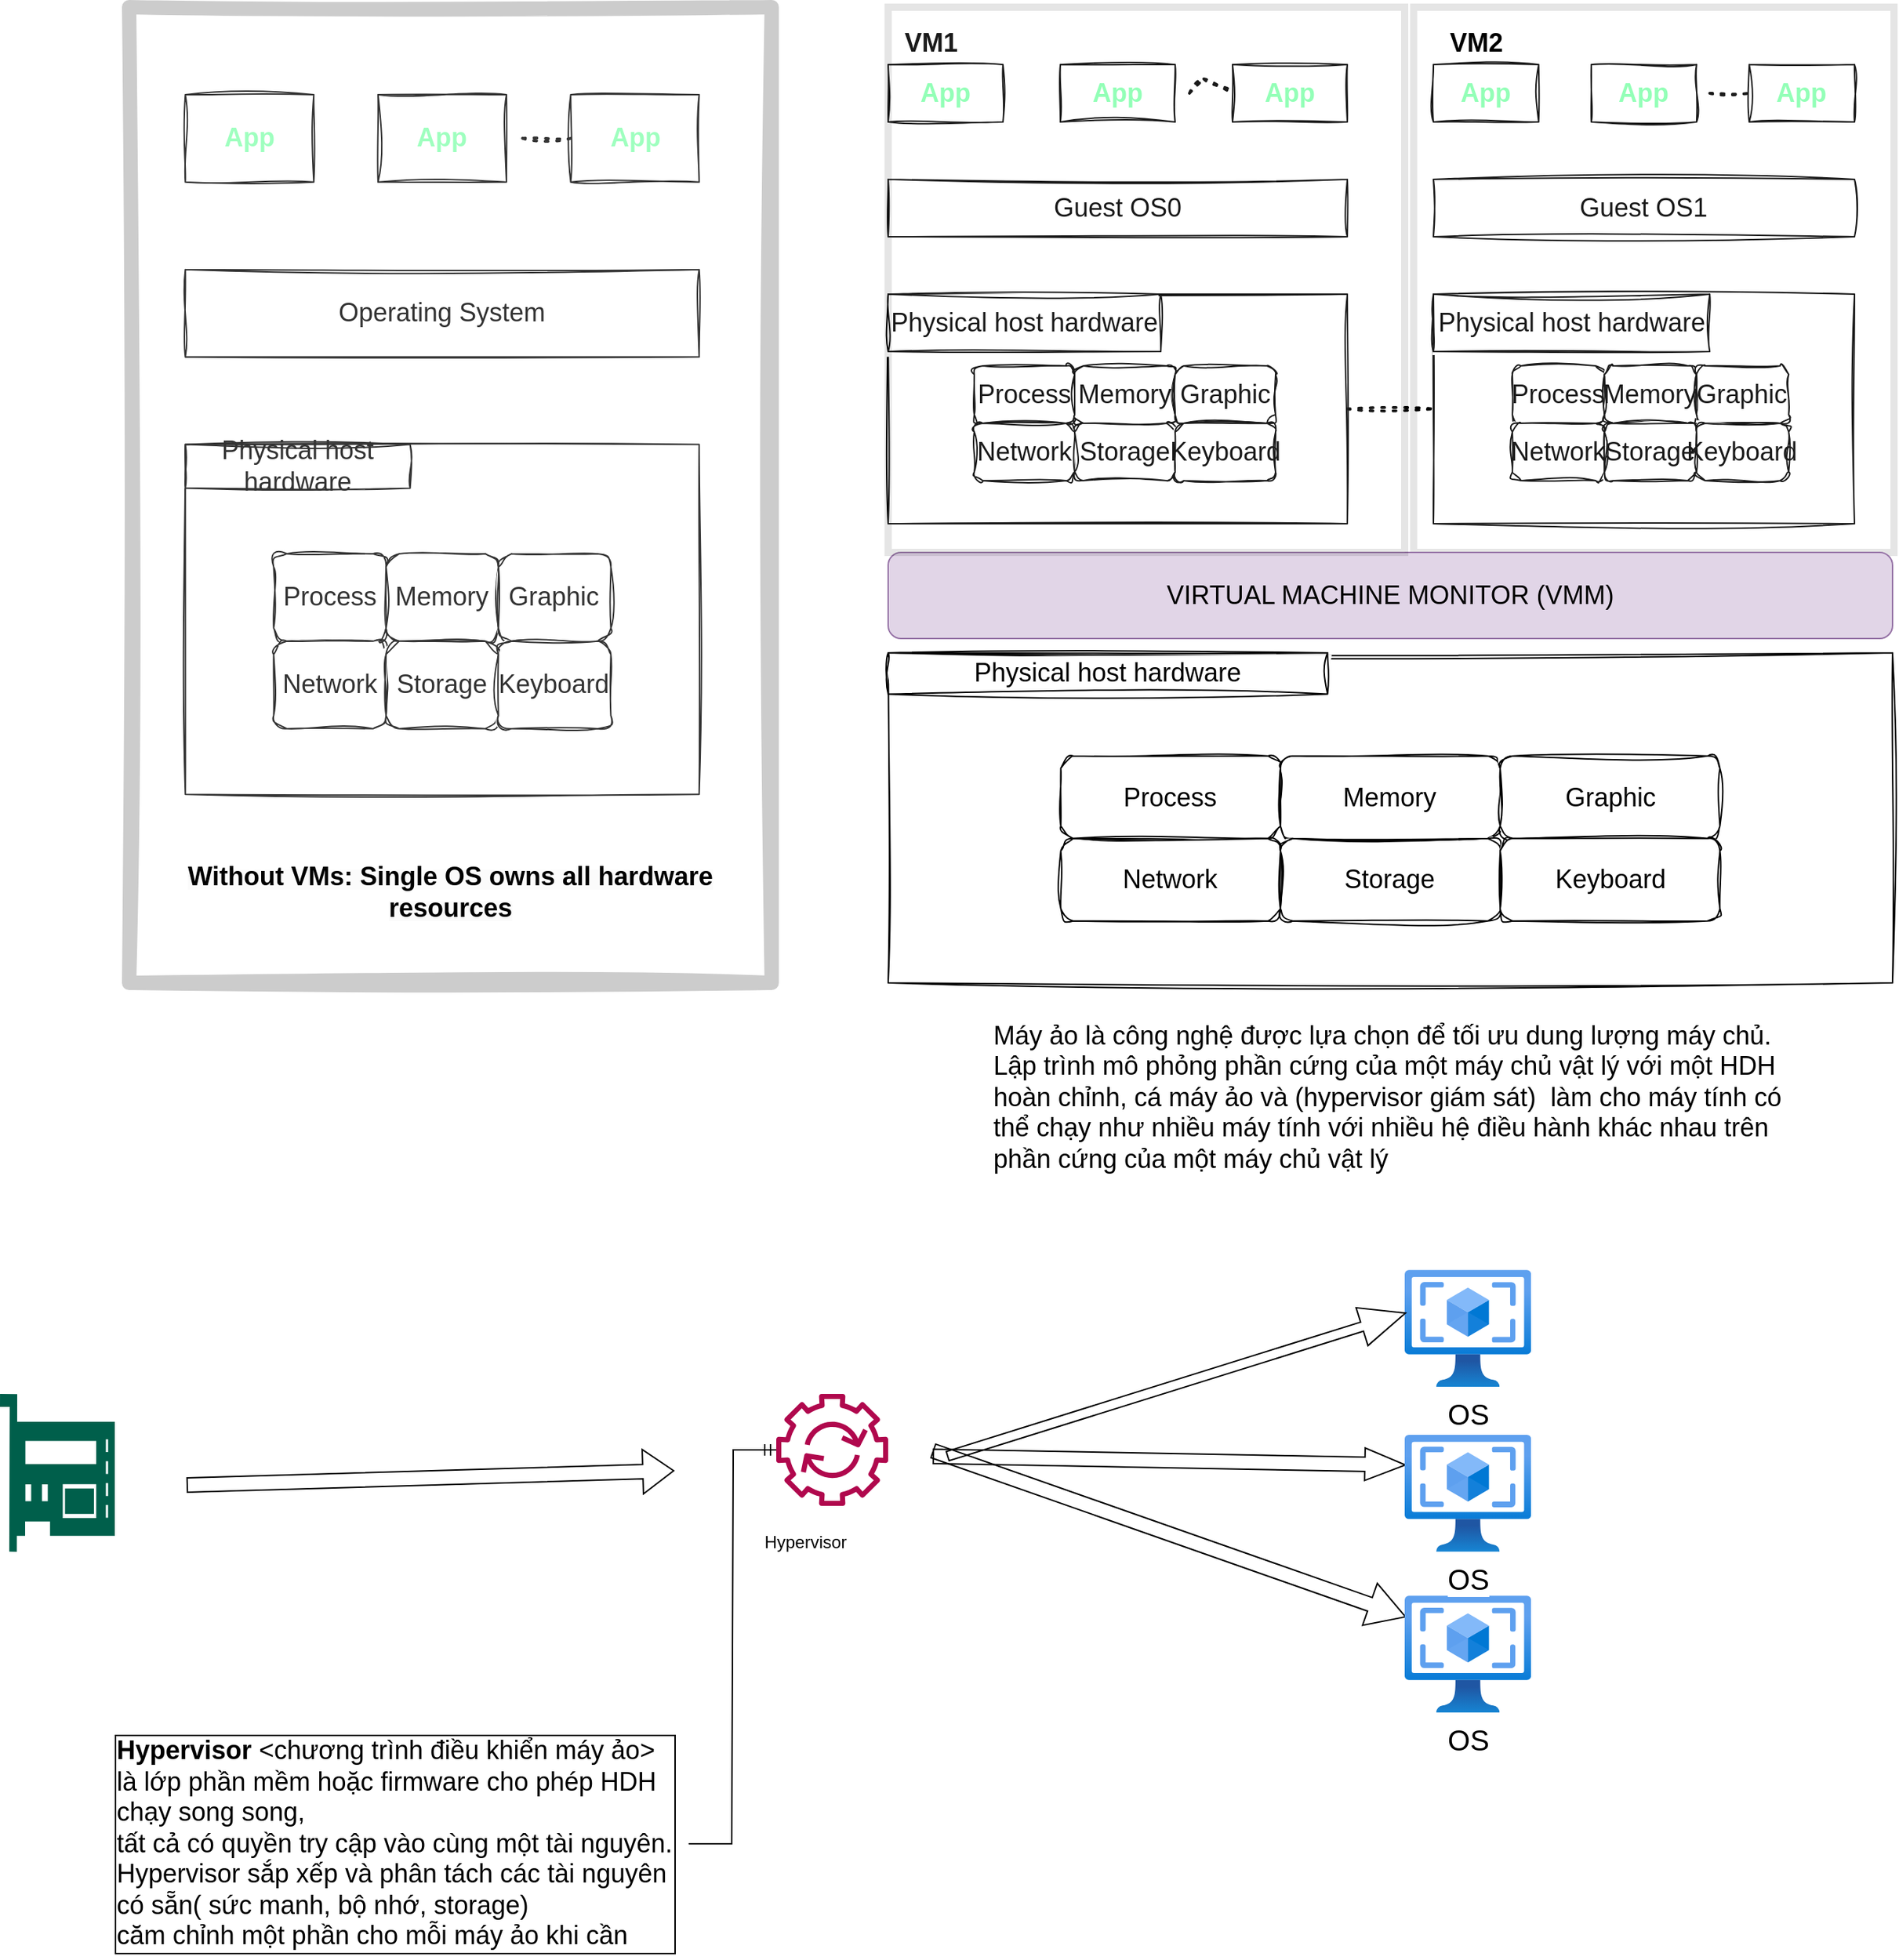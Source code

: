 <mxfile version="21.3.2" type="github" pages="2">
  <diagram name="Trang-1" id="a0oaJFji5QDftbRzg78K">
    <mxGraphModel dx="2367" dy="2444" grid="1" gridSize="10" guides="1" tooltips="1" connect="1" arrows="1" fold="1" page="1" pageScale="1" pageWidth="827" pageHeight="1169" math="0" shadow="0">
      <root>
        <mxCell id="0" />
        <mxCell id="1" parent="0" />
        <mxCell id="lQ1iWXKazuJ-khMov56M-31" value="" style="group;fontSize=18;" vertex="1" connectable="0" parent="1">
          <mxGeometry x="719" y="20" width="320" height="320" as="geometry" />
        </mxCell>
        <mxCell id="lQ1iWXKazuJ-khMov56M-16" value="&lt;b style=&quot;font-size: 18px;&quot;&gt;&lt;font color=&quot;#87ffaf&quot; style=&quot;font-size: 18px;&quot;&gt;App&lt;/font&gt;&lt;/b&gt;" style="rounded=0;whiteSpace=wrap;html=1;sketch=1;curveFitting=1;jiggle=2;shadow=0;movable=1;resizable=1;rotatable=1;deletable=1;editable=1;locked=0;connectable=1;container=0;fontSize=18;" vertex="1" parent="lQ1iWXKazuJ-khMov56M-31">
          <mxGeometry width="80" height="40" as="geometry" />
        </mxCell>
        <mxCell id="lQ1iWXKazuJ-khMov56M-17" value="&lt;b style=&quot;font-size: 18px;&quot;&gt;&lt;font color=&quot;#87ffaf&quot; style=&quot;font-size: 18px;&quot;&gt;App&lt;/font&gt;&lt;/b&gt;" style="rounded=0;whiteSpace=wrap;html=1;sketch=1;curveFitting=1;jiggle=2;shadow=0;movable=1;resizable=1;rotatable=1;deletable=1;editable=1;locked=0;connectable=1;container=0;fontSize=18;" vertex="1" parent="lQ1iWXKazuJ-khMov56M-31">
          <mxGeometry x="120" width="80" height="40" as="geometry" />
        </mxCell>
        <mxCell id="lQ1iWXKazuJ-khMov56M-18" value="" style="endArrow=none;dashed=1;html=1;dashPattern=1 3;strokeWidth=2;rounded=0;sketch=1;curveFitting=1;jiggle=2;shadow=0;movable=1;resizable=1;rotatable=1;deletable=1;editable=1;locked=0;connectable=1;fontSize=18;" edge="1" parent="lQ1iWXKazuJ-khMov56M-31">
          <mxGeometry width="50" height="50" relative="1" as="geometry">
            <mxPoint x="210" y="20" as="sourcePoint" />
            <mxPoint x="240" y="20" as="targetPoint" />
            <Array as="points">
              <mxPoint x="220" y="10" />
            </Array>
          </mxGeometry>
        </mxCell>
        <mxCell id="lQ1iWXKazuJ-khMov56M-19" value="&lt;b style=&quot;font-size: 18px;&quot;&gt;&lt;font color=&quot;#87ffaf&quot; style=&quot;font-size: 18px;&quot;&gt;App&lt;/font&gt;&lt;/b&gt;" style="rounded=0;whiteSpace=wrap;html=1;sketch=1;curveFitting=1;jiggle=2;shadow=0;movable=1;resizable=1;rotatable=1;deletable=1;editable=1;locked=0;connectable=1;container=0;fontSize=18;" vertex="1" parent="lQ1iWXKazuJ-khMov56M-31">
          <mxGeometry x="240" width="80" height="40" as="geometry" />
        </mxCell>
        <mxCell id="lQ1iWXKazuJ-khMov56M-20" value="Guest OS0" style="rounded=0;whiteSpace=wrap;html=1;sketch=1;curveFitting=1;jiggle=2;shadow=0;movable=1;resizable=1;rotatable=1;deletable=1;editable=1;locked=0;connectable=1;container=0;fontSize=18;" vertex="1" parent="lQ1iWXKazuJ-khMov56M-31">
          <mxGeometry y="80" width="320" height="40" as="geometry" />
        </mxCell>
        <mxCell id="lQ1iWXKazuJ-khMov56M-21" value="" style="rounded=0;whiteSpace=wrap;html=1;sketch=1;curveFitting=1;jiggle=2;shadow=0;movable=1;resizable=1;rotatable=1;deletable=1;editable=1;locked=0;connectable=1;container=0;fontSize=18;" vertex="1" parent="lQ1iWXKazuJ-khMov56M-31">
          <mxGeometry y="160" width="320" height="160" as="geometry" />
        </mxCell>
        <mxCell id="lQ1iWXKazuJ-khMov56M-22" value="Physical host hardware" style="rounded=0;whiteSpace=wrap;html=1;sketch=1;curveFitting=1;jiggle=2;shadow=0;movable=1;resizable=1;rotatable=1;deletable=1;editable=1;locked=0;connectable=1;container=0;fontSize=18;" vertex="1" parent="lQ1iWXKazuJ-khMov56M-31">
          <mxGeometry y="160" width="190" height="40" as="geometry" />
        </mxCell>
        <mxCell id="lQ1iWXKazuJ-khMov56M-23" value="Process" style="rounded=1;whiteSpace=wrap;html=1;sketch=1;curveFitting=1;jiggle=2;shadow=0;movable=1;resizable=1;rotatable=1;deletable=1;editable=1;locked=0;connectable=1;container=0;fontSize=18;" vertex="1" parent="lQ1iWXKazuJ-khMov56M-31">
          <mxGeometry x="60" y="210" width="70" height="40" as="geometry" />
        </mxCell>
        <mxCell id="lQ1iWXKazuJ-khMov56M-24" value="Memory" style="rounded=1;whiteSpace=wrap;html=1;sketch=1;curveFitting=1;jiggle=2;shadow=0;movable=1;resizable=1;rotatable=1;deletable=1;editable=1;locked=0;connectable=1;container=0;fontSize=18;" vertex="1" parent="lQ1iWXKazuJ-khMov56M-31">
          <mxGeometry x="130" y="210" width="70" height="40" as="geometry" />
        </mxCell>
        <mxCell id="lQ1iWXKazuJ-khMov56M-25" value="Graphic" style="rounded=1;whiteSpace=wrap;html=1;sketch=1;curveFitting=1;jiggle=2;shadow=0;movable=1;resizable=1;rotatable=1;deletable=1;editable=1;locked=0;connectable=1;container=0;fontSize=18;" vertex="1" parent="lQ1iWXKazuJ-khMov56M-31">
          <mxGeometry x="200" y="210" width="70" height="40" as="geometry" />
        </mxCell>
        <mxCell id="lQ1iWXKazuJ-khMov56M-26" value="Network" style="rounded=1;whiteSpace=wrap;html=1;sketch=1;curveFitting=1;jiggle=2;shadow=0;movable=1;resizable=1;rotatable=1;deletable=1;editable=1;locked=0;connectable=1;container=0;fontSize=18;" vertex="1" parent="lQ1iWXKazuJ-khMov56M-31">
          <mxGeometry x="60" y="250" width="70" height="40" as="geometry" />
        </mxCell>
        <mxCell id="lQ1iWXKazuJ-khMov56M-27" value="Storage" style="rounded=1;whiteSpace=wrap;html=1;sketch=1;curveFitting=1;jiggle=2;shadow=0;movable=1;resizable=1;rotatable=1;deletable=1;editable=1;locked=0;connectable=1;container=0;fontSize=18;" vertex="1" parent="lQ1iWXKazuJ-khMov56M-31">
          <mxGeometry x="130" y="250" width="70" height="40" as="geometry" />
        </mxCell>
        <mxCell id="lQ1iWXKazuJ-khMov56M-28" value="Keyboard" style="rounded=1;whiteSpace=wrap;html=1;sketch=1;curveFitting=1;jiggle=2;shadow=0;movable=1;resizable=1;rotatable=1;deletable=1;editable=1;locked=0;connectable=1;container=0;fontSize=18;" vertex="1" parent="lQ1iWXKazuJ-khMov56M-31">
          <mxGeometry x="200" y="250" width="70" height="40" as="geometry" />
        </mxCell>
        <mxCell id="lQ1iWXKazuJ-khMov56M-32" value="" style="group;fontSize=18;" vertex="1" connectable="0" parent="1">
          <mxGeometry x="1099" y="20" width="321" height="340" as="geometry" />
        </mxCell>
        <mxCell id="lQ1iWXKazuJ-khMov56M-33" value="&lt;b style=&quot;font-size: 18px;&quot;&gt;&lt;font color=&quot;#87ffaf&quot; style=&quot;font-size: 18px;&quot;&gt;App&lt;/font&gt;&lt;/b&gt;" style="rounded=0;whiteSpace=wrap;html=1;sketch=1;curveFitting=1;jiggle=2;shadow=0;movable=1;resizable=1;rotatable=1;deletable=1;editable=1;locked=0;connectable=1;container=0;fontSize=18;" vertex="1" parent="lQ1iWXKazuJ-khMov56M-32">
          <mxGeometry width="73.371" height="40" as="geometry" />
        </mxCell>
        <mxCell id="lQ1iWXKazuJ-khMov56M-34" value="&lt;b style=&quot;font-size: 18px;&quot;&gt;&lt;font color=&quot;#87ffaf&quot; style=&quot;font-size: 18px;&quot;&gt;App&lt;/font&gt;&lt;/b&gt;" style="rounded=0;whiteSpace=wrap;html=1;sketch=1;curveFitting=1;jiggle=2;shadow=0;movable=1;resizable=1;rotatable=1;deletable=1;editable=1;locked=0;connectable=1;container=0;fontSize=18;" vertex="1" parent="lQ1iWXKazuJ-khMov56M-32">
          <mxGeometry x="110.057" width="73.371" height="40" as="geometry" />
        </mxCell>
        <mxCell id="lQ1iWXKazuJ-khMov56M-35" value="" style="endArrow=none;dashed=1;html=1;dashPattern=1 3;strokeWidth=2;rounded=0;sketch=1;curveFitting=1;jiggle=2;shadow=0;movable=1;resizable=1;rotatable=1;deletable=1;editable=1;locked=0;connectable=1;fontSize=18;" edge="1" parent="lQ1iWXKazuJ-khMov56M-32">
          <mxGeometry width="50" height="50" relative="1" as="geometry">
            <mxPoint x="192.6" y="20" as="sourcePoint" />
            <mxPoint x="220.114" y="20" as="targetPoint" />
          </mxGeometry>
        </mxCell>
        <mxCell id="lQ1iWXKazuJ-khMov56M-36" value="&lt;b style=&quot;font-size: 18px;&quot;&gt;&lt;font color=&quot;#87ffaf&quot; style=&quot;font-size: 18px;&quot;&gt;App&lt;/font&gt;&lt;/b&gt;" style="rounded=0;whiteSpace=wrap;html=1;sketch=1;curveFitting=1;jiggle=2;shadow=0;movable=1;resizable=1;rotatable=1;deletable=1;editable=1;locked=0;connectable=1;container=0;fontSize=18;" vertex="1" parent="lQ1iWXKazuJ-khMov56M-32">
          <mxGeometry x="220.114" width="73.371" height="40" as="geometry" />
        </mxCell>
        <mxCell id="lQ1iWXKazuJ-khMov56M-37" value="Guest OS1" style="rounded=0;whiteSpace=wrap;html=1;sketch=1;curveFitting=1;jiggle=2;shadow=0;movable=1;resizable=1;rotatable=1;deletable=1;editable=1;locked=0;connectable=1;container=0;fontSize=18;" vertex="1" parent="lQ1iWXKazuJ-khMov56M-32">
          <mxGeometry y="80" width="293.486" height="40" as="geometry" />
        </mxCell>
        <mxCell id="lQ1iWXKazuJ-khMov56M-38" value="" style="rounded=0;whiteSpace=wrap;html=1;sketch=1;curveFitting=1;jiggle=2;shadow=0;movable=1;resizable=1;rotatable=1;deletable=1;editable=1;locked=0;connectable=1;container=0;fontSize=18;" vertex="1" parent="lQ1iWXKazuJ-khMov56M-32">
          <mxGeometry y="160" width="293.486" height="160" as="geometry" />
        </mxCell>
        <mxCell id="lQ1iWXKazuJ-khMov56M-39" value="Physical host hardware" style="rounded=0;whiteSpace=wrap;html=1;sketch=1;curveFitting=1;jiggle=2;shadow=0;movable=1;resizable=1;rotatable=1;deletable=1;editable=1;locked=0;connectable=1;container=0;fontSize=18;" vertex="1" parent="lQ1iWXKazuJ-khMov56M-32">
          <mxGeometry y="160" width="192.6" height="40" as="geometry" />
        </mxCell>
        <mxCell id="lQ1iWXKazuJ-khMov56M-40" value="Process" style="rounded=1;whiteSpace=wrap;html=1;sketch=1;curveFitting=1;jiggle=2;shadow=0;movable=1;resizable=1;rotatable=1;deletable=1;editable=1;locked=0;connectable=1;container=0;fontSize=18;" vertex="1" parent="lQ1iWXKazuJ-khMov56M-32">
          <mxGeometry x="55.029" y="210" width="64.2" height="40" as="geometry" />
        </mxCell>
        <mxCell id="lQ1iWXKazuJ-khMov56M-41" value="Memory" style="rounded=1;whiteSpace=wrap;html=1;sketch=1;curveFitting=1;jiggle=2;shadow=0;movable=1;resizable=1;rotatable=1;deletable=1;editable=1;locked=0;connectable=1;container=0;fontSize=18;" vertex="1" parent="lQ1iWXKazuJ-khMov56M-32">
          <mxGeometry x="119.229" y="210" width="64.2" height="40" as="geometry" />
        </mxCell>
        <mxCell id="lQ1iWXKazuJ-khMov56M-42" value="Graphic" style="rounded=1;whiteSpace=wrap;html=1;sketch=1;curveFitting=1;jiggle=2;shadow=0;movable=1;resizable=1;rotatable=1;deletable=1;editable=1;locked=0;connectable=1;container=0;fontSize=18;" vertex="1" parent="lQ1iWXKazuJ-khMov56M-32">
          <mxGeometry x="183.429" y="210" width="64.2" height="40" as="geometry" />
        </mxCell>
        <mxCell id="lQ1iWXKazuJ-khMov56M-43" value="Network" style="rounded=1;whiteSpace=wrap;html=1;sketch=1;curveFitting=1;jiggle=2;shadow=0;movable=1;resizable=1;rotatable=1;deletable=1;editable=1;locked=0;connectable=1;container=0;fontSize=18;" vertex="1" parent="lQ1iWXKazuJ-khMov56M-32">
          <mxGeometry x="55.029" y="250" width="64.2" height="40" as="geometry" />
        </mxCell>
        <mxCell id="lQ1iWXKazuJ-khMov56M-44" value="Storage" style="rounded=1;whiteSpace=wrap;html=1;sketch=1;curveFitting=1;jiggle=2;shadow=0;movable=1;resizable=1;rotatable=1;deletable=1;editable=1;locked=0;connectable=1;container=0;fontSize=18;" vertex="1" parent="lQ1iWXKazuJ-khMov56M-32">
          <mxGeometry x="119.229" y="250" width="64.2" height="40" as="geometry" />
        </mxCell>
        <mxCell id="lQ1iWXKazuJ-khMov56M-45" value="Keyboard" style="rounded=1;whiteSpace=wrap;html=1;sketch=1;curveFitting=1;jiggle=2;shadow=0;movable=1;resizable=1;rotatable=1;deletable=1;editable=1;locked=0;connectable=1;container=0;fontSize=18;" vertex="1" parent="lQ1iWXKazuJ-khMov56M-32">
          <mxGeometry x="183.429" y="250" width="64.2" height="40" as="geometry" />
        </mxCell>
        <mxCell id="lQ1iWXKazuJ-khMov56M-95" value="" style="rounded=0;whiteSpace=wrap;html=1;opacity=10;strokeWidth=5;fontSize=18;" vertex="1" parent="lQ1iWXKazuJ-khMov56M-32">
          <mxGeometry x="-13.757" y="-40" width="334.757" height="380" as="geometry" />
        </mxCell>
        <mxCell id="lQ1iWXKazuJ-khMov56M-46" value="&lt;b style=&quot;font-size: 18px;&quot;&gt;VM1&lt;/b&gt;" style="text;html=1;strokeColor=none;fillColor=none;align=center;verticalAlign=middle;whiteSpace=wrap;rounded=0;fontSize=18;" vertex="1" parent="1">
          <mxGeometry x="719" y="-10" width="60" height="30" as="geometry" />
        </mxCell>
        <mxCell id="lQ1iWXKazuJ-khMov56M-76" value="&lt;b style=&quot;font-size: 18px;&quot;&gt;VM2&lt;/b&gt;" style="text;html=1;strokeColor=none;fillColor=none;align=center;verticalAlign=middle;whiteSpace=wrap;rounded=0;fontSize=18;" vertex="1" parent="1">
          <mxGeometry x="1099" y="-10" width="60" height="30" as="geometry" />
        </mxCell>
        <mxCell id="lQ1iWXKazuJ-khMov56M-77" value="VIRTUAL MACHINE MONITOR (VMM)" style="rounded=1;whiteSpace=wrap;html=1;fillColor=#e1d5e7;strokeColor=#9673a6;fontSize=18;" vertex="1" parent="1">
          <mxGeometry x="719" y="360" width="700" height="60" as="geometry" />
        </mxCell>
        <mxCell id="lQ1iWXKazuJ-khMov56M-86" value="" style="group;fontSize=18;" vertex="1" connectable="0" parent="1">
          <mxGeometry x="719" y="430" width="700" height="230" as="geometry" />
        </mxCell>
        <mxCell id="lQ1iWXKazuJ-khMov56M-78" value="" style="rounded=0;whiteSpace=wrap;html=1;sketch=1;curveFitting=1;jiggle=2;fontSize=18;" vertex="1" parent="lQ1iWXKazuJ-khMov56M-86">
          <mxGeometry width="700" height="230" as="geometry" />
        </mxCell>
        <mxCell id="lQ1iWXKazuJ-khMov56M-79" value="Physical host hardware" style="rounded=0;whiteSpace=wrap;html=1;sketch=1;curveFitting=1;jiggle=2;fontSize=18;" vertex="1" parent="lQ1iWXKazuJ-khMov56M-86">
          <mxGeometry width="306.25" height="28.75" as="geometry" />
        </mxCell>
        <mxCell id="lQ1iWXKazuJ-khMov56M-80" value="Process" style="rounded=1;whiteSpace=wrap;html=1;sketch=1;curveFitting=1;jiggle=2;fontSize=18;" vertex="1" parent="lQ1iWXKazuJ-khMov56M-86">
          <mxGeometry x="120.312" y="71.875" width="153.125" height="57.5" as="geometry" />
        </mxCell>
        <mxCell id="lQ1iWXKazuJ-khMov56M-81" value="Memory" style="rounded=1;whiteSpace=wrap;html=1;sketch=1;curveFitting=1;jiggle=2;fontSize=18;" vertex="1" parent="lQ1iWXKazuJ-khMov56M-86">
          <mxGeometry x="273.438" y="71.875" width="153.125" height="57.5" as="geometry" />
        </mxCell>
        <mxCell id="lQ1iWXKazuJ-khMov56M-82" value="Graphic" style="rounded=1;whiteSpace=wrap;html=1;sketch=1;curveFitting=1;jiggle=2;fontSize=18;" vertex="1" parent="lQ1iWXKazuJ-khMov56M-86">
          <mxGeometry x="426.562" y="71.875" width="153.125" height="57.5" as="geometry" />
        </mxCell>
        <mxCell id="lQ1iWXKazuJ-khMov56M-83" value="Network" style="rounded=1;whiteSpace=wrap;html=1;sketch=1;curveFitting=1;jiggle=2;fontSize=18;" vertex="1" parent="lQ1iWXKazuJ-khMov56M-86">
          <mxGeometry x="120.312" y="129.375" width="153.125" height="57.5" as="geometry" />
        </mxCell>
        <mxCell id="lQ1iWXKazuJ-khMov56M-84" value="Storage" style="rounded=1;whiteSpace=wrap;html=1;sketch=1;curveFitting=1;jiggle=2;fontSize=18;" vertex="1" parent="lQ1iWXKazuJ-khMov56M-86">
          <mxGeometry x="273.438" y="129.375" width="153.125" height="57.5" as="geometry" />
        </mxCell>
        <mxCell id="lQ1iWXKazuJ-khMov56M-85" value="Keyboard" style="rounded=1;whiteSpace=wrap;html=1;sketch=1;curveFitting=1;jiggle=2;fontSize=18;" vertex="1" parent="lQ1iWXKazuJ-khMov56M-86">
          <mxGeometry x="426.562" y="129.375" width="153.125" height="57.5" as="geometry" />
        </mxCell>
        <mxCell id="lQ1iWXKazuJ-khMov56M-87" value="" style="group" vertex="1" connectable="0" parent="1">
          <mxGeometry x="190" y="-20" width="630" height="680" as="geometry" />
        </mxCell>
        <mxCell id="lQ1iWXKazuJ-khMov56M-1" value="&lt;b style=&quot;font-size: 18px;&quot;&gt;&lt;font color=&quot;#87ffaf&quot; style=&quot;font-size: 18px;&quot;&gt;App&lt;/font&gt;&lt;/b&gt;" style="rounded=0;whiteSpace=wrap;html=1;sketch=1;curveFitting=1;jiggle=2;fontSize=18;" vertex="1" parent="lQ1iWXKazuJ-khMov56M-87">
          <mxGeometry x="39.168" y="60.952" width="89.527" height="60.952" as="geometry" />
        </mxCell>
        <mxCell id="lQ1iWXKazuJ-khMov56M-2" value="&lt;b style=&quot;font-size: 18px;&quot;&gt;&lt;font color=&quot;#87ffaf&quot; style=&quot;font-size: 18px;&quot;&gt;App&lt;/font&gt;&lt;/b&gt;" style="rounded=0;whiteSpace=wrap;html=1;sketch=1;curveFitting=1;jiggle=2;fontSize=18;" vertex="1" parent="lQ1iWXKazuJ-khMov56M-87">
          <mxGeometry x="173.459" y="60.952" width="89.527" height="60.952" as="geometry" />
        </mxCell>
        <mxCell id="lQ1iWXKazuJ-khMov56M-3" value="" style="endArrow=none;dashed=1;html=1;dashPattern=1 3;strokeWidth=2;rounded=0;sketch=1;curveFitting=1;jiggle=2;fontSize=18;" edge="1" parent="lQ1iWXKazuJ-khMov56M-87">
          <mxGeometry width="50" height="50" relative="1" as="geometry">
            <mxPoint x="274.177" y="91.429" as="sourcePoint" />
            <mxPoint x="307.75" y="91.429" as="targetPoint" />
          </mxGeometry>
        </mxCell>
        <mxCell id="lQ1iWXKazuJ-khMov56M-4" value="&lt;b style=&quot;font-size: 18px;&quot;&gt;&lt;font color=&quot;#87ffaf&quot; style=&quot;font-size: 18px;&quot;&gt;App&lt;/font&gt;&lt;/b&gt;" style="rounded=0;whiteSpace=wrap;html=1;sketch=1;curveFitting=1;jiggle=2;fontSize=18;" vertex="1" parent="lQ1iWXKazuJ-khMov56M-87">
          <mxGeometry x="307.75" y="60.952" width="89.527" height="60.952" as="geometry" />
        </mxCell>
        <mxCell id="lQ1iWXKazuJ-khMov56M-5" value="Operating System" style="rounded=0;whiteSpace=wrap;html=1;sketch=1;curveFitting=1;jiggle=2;fontSize=18;" vertex="1" parent="lQ1iWXKazuJ-khMov56M-87">
          <mxGeometry x="39.168" y="182.857" width="358.109" height="60.952" as="geometry" />
        </mxCell>
        <mxCell id="lQ1iWXKazuJ-khMov56M-7" value="" style="rounded=0;whiteSpace=wrap;html=1;sketch=1;curveFitting=1;jiggle=2;fontSize=18;" vertex="1" parent="lQ1iWXKazuJ-khMov56M-87">
          <mxGeometry x="39.168" y="304.762" width="358.109" height="243.81" as="geometry" />
        </mxCell>
        <mxCell id="lQ1iWXKazuJ-khMov56M-8" value="Physical host hardware" style="rounded=0;whiteSpace=wrap;html=1;sketch=1;curveFitting=1;jiggle=2;fontSize=18;" vertex="1" parent="lQ1iWXKazuJ-khMov56M-87">
          <mxGeometry x="39.168" y="304.762" width="156.673" height="30.476" as="geometry" />
        </mxCell>
        <mxCell id="lQ1iWXKazuJ-khMov56M-9" value="Process" style="rounded=1;whiteSpace=wrap;html=1;sketch=1;curveFitting=1;jiggle=2;fontSize=18;" vertex="1" parent="lQ1iWXKazuJ-khMov56M-87">
          <mxGeometry x="100.718" y="380.952" width="78.336" height="60.952" as="geometry" />
        </mxCell>
        <mxCell id="lQ1iWXKazuJ-khMov56M-10" value="Memory" style="rounded=1;whiteSpace=wrap;html=1;sketch=1;curveFitting=1;jiggle=2;fontSize=18;" vertex="1" parent="lQ1iWXKazuJ-khMov56M-87">
          <mxGeometry x="179.055" y="380.952" width="78.336" height="60.952" as="geometry" />
        </mxCell>
        <mxCell id="lQ1iWXKazuJ-khMov56M-11" value="Graphic" style="rounded=1;whiteSpace=wrap;html=1;sketch=1;curveFitting=1;jiggle=2;fontSize=18;" vertex="1" parent="lQ1iWXKazuJ-khMov56M-87">
          <mxGeometry x="257.391" y="380.952" width="78.336" height="60.952" as="geometry" />
        </mxCell>
        <mxCell id="lQ1iWXKazuJ-khMov56M-12" value="Network" style="rounded=1;whiteSpace=wrap;html=1;sketch=1;curveFitting=1;jiggle=2;fontSize=18;" vertex="1" parent="lQ1iWXKazuJ-khMov56M-87">
          <mxGeometry x="100.718" y="441.905" width="78.336" height="60.952" as="geometry" />
        </mxCell>
        <mxCell id="lQ1iWXKazuJ-khMov56M-13" value="Storage" style="rounded=1;whiteSpace=wrap;html=1;sketch=1;curveFitting=1;jiggle=2;fontSize=18;" vertex="1" parent="lQ1iWXKazuJ-khMov56M-87">
          <mxGeometry x="179.055" y="441.905" width="78.336" height="60.952" as="geometry" />
        </mxCell>
        <mxCell id="lQ1iWXKazuJ-khMov56M-14" value="Keyboard" style="rounded=1;whiteSpace=wrap;html=1;sketch=1;curveFitting=1;jiggle=2;fontSize=18;" vertex="1" parent="lQ1iWXKazuJ-khMov56M-87">
          <mxGeometry x="257.391" y="441.905" width="78.336" height="60.952" as="geometry" />
        </mxCell>
        <mxCell id="lQ1iWXKazuJ-khMov56M-15" value="&lt;br&gt;&lt;b style=&quot;border-color: var(--border-color); color: rgb(0, 0, 0); font-family: Helvetica; font-size: 12px; font-style: normal; font-variant-ligatures: normal; font-variant-caps: normal; letter-spacing: normal; orphans: 2; text-align: center; text-indent: 0px; text-transform: none; widows: 2; word-spacing: 0px; -webkit-text-stroke-width: 0px; background-color: rgb(251, 251, 251); text-decoration-thickness: initial; text-decoration-style: initial; text-decoration-color: initial;&quot;&gt;&lt;font style=&quot;border-color: var(--border-color); font-size: 18px;&quot;&gt;&lt;br&gt;&lt;br&gt;&lt;br&gt;&lt;br&gt;&lt;br&gt;&lt;br&gt;&lt;br&gt;&lt;br&gt;&lt;br&gt;&lt;br&gt;&lt;br&gt;&lt;br&gt;&lt;br&gt;&lt;br&gt;&lt;br&gt;&lt;br&gt;&lt;br&gt;&lt;br&gt;&lt;br&gt;&lt;br&gt;&lt;br&gt;&lt;br&gt;&lt;br&gt;&lt;br&gt;&lt;br&gt;Without VMs: Single OS owns all hardware resources&lt;/font&gt;&lt;/b&gt;" style="rounded=0;whiteSpace=wrap;html=1;opacity=20;glass=0;strokeWidth=10;sketch=1;curveFitting=1;jiggle=2;" vertex="1" parent="lQ1iWXKazuJ-khMov56M-87">
          <mxGeometry width="447.831" height="680" as="geometry" />
        </mxCell>
        <mxCell id="lQ1iWXKazuJ-khMov56M-90" value="&lt;div style=&quot;text-align: left;&quot;&gt;&lt;span style=&quot;background-color: initial; font-size: 18px; font-weight: normal;&quot;&gt;Máy ảo là công nghệ được lựa chọn để tối ưu dung lượng máy chủ.&lt;/span&gt;&lt;/div&gt;&lt;span style=&quot;font-size: 18px; font-weight: normal;&quot;&gt;&lt;div style=&quot;text-align: left;&quot;&gt;&lt;span style=&quot;background-color: initial;&quot;&gt;Lập trình mô phỏng phần cứng của một máy chủ vật lý với một HDH&lt;/span&gt;&lt;/div&gt;&lt;div style=&quot;text-align: left;&quot;&gt;&lt;span style=&quot;background-color: initial;&quot;&gt;hoàn chỉnh, cá máy ảo và (hypervisor giám sát)&amp;nbsp;&amp;nbsp;&lt;/span&gt;&lt;span style=&quot;background-color: initial;&quot;&gt;làm cho máy tính có&amp;nbsp;&lt;/span&gt;&lt;/div&gt;&lt;div style=&quot;text-align: left;&quot;&gt;&lt;span style=&quot;background-color: initial;&quot;&gt;thể chạy như nhiều máy tính với nhiều hệ điều hành khác nhau trên&amp;nbsp;&lt;/span&gt;&lt;/div&gt;&lt;div style=&quot;text-align: left;&quot;&gt;&lt;span style=&quot;background-color: initial;&quot;&gt;phần cứng của một máy chủ vật lý&lt;/span&gt;&lt;/div&gt;&lt;/span&gt;" style="text;html=1;align=center;verticalAlign=middle;resizable=0;points=[];autosize=1;strokeColor=none;fillColor=none;fontStyle=1" vertex="1" parent="1">
          <mxGeometry x="779" y="680" width="580" height="120" as="geometry" />
        </mxCell>
        <mxCell id="lQ1iWXKazuJ-khMov56M-92" value="" style="endArrow=none;dashed=1;html=1;dashPattern=1 3;strokeWidth=2;rounded=0;sketch=1;curveFitting=1;jiggle=2;shadow=0;movable=1;resizable=1;rotatable=1;deletable=1;editable=1;locked=0;connectable=1;exitX=1;exitY=0.5;exitDx=0;exitDy=0;entryX=0;entryY=0.5;entryDx=0;entryDy=0;fontSize=18;" edge="1" parent="1" source="lQ1iWXKazuJ-khMov56M-21" target="lQ1iWXKazuJ-khMov56M-38">
          <mxGeometry width="50" height="50" relative="1" as="geometry">
            <mxPoint x="939" y="50" as="sourcePoint" />
            <mxPoint x="969" y="50" as="targetPoint" />
            <Array as="points" />
          </mxGeometry>
        </mxCell>
        <mxCell id="eZhU4yZ3Bpee02jfo4mL-1" value="" style="sketch=0;pointerEvents=1;shadow=0;dashed=0;html=1;strokeColor=none;fillColor=#005F4B;labelPosition=center;verticalLabelPosition=bottom;verticalAlign=top;align=center;outlineConnect=0;shape=mxgraph.veeam2.hardware_controller;" vertex="1" parent="1">
          <mxGeometry x="100" y="946.5" width="80" height="110" as="geometry" />
        </mxCell>
        <mxCell id="eZhU4yZ3Bpee02jfo4mL-3" value="&lt;div style=&quot;text-align: left;&quot;&gt;&lt;span style=&quot;font-size: 18px;&quot;&gt;&lt;b&gt;Hypervisor&lt;/b&gt; &amp;lt;chương trình điều khiển máy ảo&amp;gt;&lt;/span&gt;&lt;/div&gt;&lt;font style=&quot;font-size: 18px;&quot;&gt;&lt;div style=&quot;text-align: left;&quot;&gt;&lt;span style=&quot;&quot;&gt;là lớp phần mềm hoặc firmware cho phép HDH&amp;nbsp;&lt;/span&gt;&lt;/div&gt;&lt;div style=&quot;text-align: left;&quot;&gt;&lt;span style=&quot;&quot;&gt;chạy song song,&amp;nbsp;&lt;/span&gt;&lt;/div&gt;&lt;div style=&quot;text-align: left;&quot;&gt;&lt;span style=&quot;&quot;&gt;tất cả có quyền try cập vào cùng một tài nguyên.&lt;/span&gt;&lt;/div&gt;&lt;div style=&quot;text-align: left;&quot;&gt;&lt;span style=&quot;&quot;&gt;Hypervisor sắp xếp và phân tách các tài nguyên&amp;nbsp;&lt;/span&gt;&lt;/div&gt;&lt;div style=&quot;text-align: left;&quot;&gt;&lt;span style=&quot;&quot;&gt;có sẵn( sức manh, bộ nhớ, storage)&lt;/span&gt;&lt;/div&gt;&lt;div style=&quot;text-align: left;&quot;&gt;&lt;span style=&quot;&quot;&gt;căm chỉnh một phần cho mỗi máy ảo khi cần&lt;/span&gt;&lt;/div&gt;&lt;/font&gt;" style="text;html=1;align=center;verticalAlign=middle;resizable=0;points=[];autosize=1;strokeColor=none;fillColor=none;labelBackgroundColor=none;labelBorderColor=default;" vertex="1" parent="1">
          <mxGeometry x="170" y="1180" width="410" height="160" as="geometry" />
        </mxCell>
        <mxCell id="eZhU4yZ3Bpee02jfo4mL-5" value="" style="sketch=0;outlineConnect=0;fontColor=#232F3E;gradientColor=none;fillColor=#B0084D;strokeColor=none;dashed=0;verticalLabelPosition=bottom;verticalAlign=top;align=center;html=1;fontSize=12;fontStyle=0;aspect=fixed;pointerEvents=1;shape=mxgraph.aws4.automation;" vertex="1" parent="1">
          <mxGeometry x="641" y="946.5" width="78" height="78" as="geometry" />
        </mxCell>
        <mxCell id="eZhU4yZ3Bpee02jfo4mL-6" value="Hypervisor" style="text;html=1;align=center;verticalAlign=middle;resizable=0;points=[];autosize=1;strokeColor=none;fillColor=none;" vertex="1" parent="1">
          <mxGeometry x="621" y="1034.5" width="80" height="30" as="geometry" />
        </mxCell>
        <mxCell id="lQ1iWXKazuJ-khMov56M-94" value="" style="rounded=0;whiteSpace=wrap;html=1;opacity=10;strokeWidth=5;fontSize=18;" vertex="1" parent="1">
          <mxGeometry x="719" y="-20" width="360" height="380" as="geometry" />
        </mxCell>
        <mxCell id="eZhU4yZ3Bpee02jfo4mL-7" value="OS" style="image;aspect=fixed;html=1;points=[];align=center;fontSize=20;image=img/lib/azure2/compute/OS_Images_Classic.svg;" vertex="1" parent="1">
          <mxGeometry x="1079" y="860" width="88.1" height="81.72" as="geometry" />
        </mxCell>
        <mxCell id="eZhU4yZ3Bpee02jfo4mL-11" value="" style="shape=flexArrow;endArrow=classic;html=1;rounded=0;width=6.667;endSize=10.233;" edge="1" parent="1">
          <mxGeometry width="50" height="50" relative="1" as="geometry">
            <mxPoint x="760" y="990" as="sourcePoint" />
            <mxPoint x="1080" y="890" as="targetPoint" />
          </mxGeometry>
        </mxCell>
        <mxCell id="eZhU4yZ3Bpee02jfo4mL-12" value="" style="shape=flexArrow;endArrow=classic;html=1;rounded=0;endWidth=11.667;endSize=9.083;" edge="1" parent="1">
          <mxGeometry width="50" height="50" relative="1" as="geometry">
            <mxPoint x="750" y="990" as="sourcePoint" />
            <mxPoint x="1080" y="996" as="targetPoint" />
          </mxGeometry>
        </mxCell>
        <mxCell id="eZhU4yZ3Bpee02jfo4mL-13" value="" style="shape=flexArrow;endArrow=classic;html=1;rounded=0;width=10;endSize=8.417;" edge="1" parent="1">
          <mxGeometry width="50" height="50" relative="1" as="geometry">
            <mxPoint x="750" y="986" as="sourcePoint" />
            <mxPoint x="1080" y="1102" as="targetPoint" />
          </mxGeometry>
        </mxCell>
        <mxCell id="eZhU4yZ3Bpee02jfo4mL-14" value="" style="shape=flexArrow;endArrow=classic;html=1;rounded=0;endWidth=20;endSize=6.833;" edge="1" parent="1">
          <mxGeometry width="50" height="50" relative="1" as="geometry">
            <mxPoint x="230" y="1010" as="sourcePoint" />
            <mxPoint x="570" y="1000" as="targetPoint" />
          </mxGeometry>
        </mxCell>
        <mxCell id="eZhU4yZ3Bpee02jfo4mL-15" value="OS" style="image;aspect=fixed;html=1;points=[];align=center;fontSize=20;image=img/lib/azure2/compute/OS_Images_Classic.svg;" vertex="1" parent="1">
          <mxGeometry x="1079" y="1087" width="88.1" height="81.72" as="geometry" />
        </mxCell>
        <mxCell id="eZhU4yZ3Bpee02jfo4mL-16" value="OS" style="image;aspect=fixed;html=1;points=[];align=center;fontSize=20;image=img/lib/azure2/compute/OS_Images_Classic.svg;" vertex="1" parent="1">
          <mxGeometry x="1079" y="974.78" width="88.1" height="81.72" as="geometry" />
        </mxCell>
        <mxCell id="eZhU4yZ3Bpee02jfo4mL-30" value="" style="edgeStyle=entityRelationEdgeStyle;fontSize=12;html=1;endArrow=ERmandOne;rounded=0;" edge="1" parent="1" source="eZhU4yZ3Bpee02jfo4mL-3" target="eZhU4yZ3Bpee02jfo4mL-5">
          <mxGeometry width="100" height="100" relative="1" as="geometry">
            <mxPoint x="460" y="1271" as="sourcePoint" />
            <mxPoint x="890" y="1260" as="targetPoint" />
          </mxGeometry>
        </mxCell>
      </root>
    </mxGraphModel>
  </diagram>
  <diagram id="1VOIiPGpiIr5kRGeU_-F" name="Trang-2">
    <mxGraphModel dx="1420" dy="765" grid="1" gridSize="10" guides="1" tooltips="1" connect="1" arrows="1" fold="1" page="1" pageScale="1" pageWidth="827" pageHeight="1169" math="0" shadow="0">
      <root>
        <mxCell id="0" />
        <mxCell id="1" parent="0" />
      </root>
    </mxGraphModel>
  </diagram>
</mxfile>
